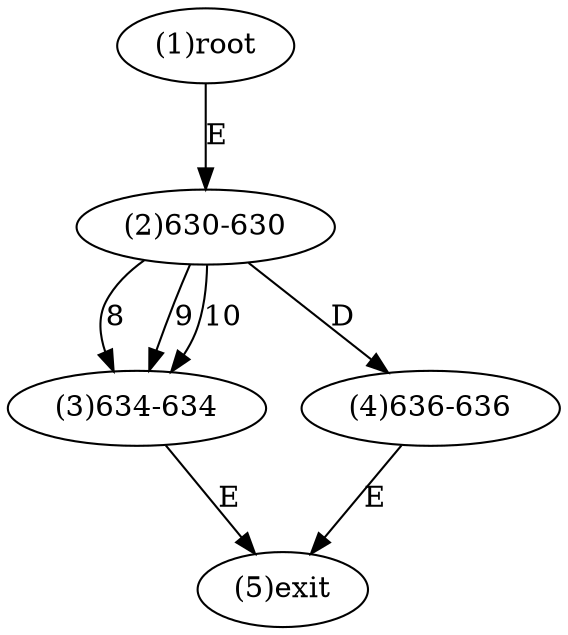 digraph "" { 
1[ label="(1)root"];
2[ label="(2)630-630"];
3[ label="(3)634-634"];
4[ label="(4)636-636"];
5[ label="(5)exit"];
1->2[ label="E"];
2->3[ label="8"];
2->3[ label="9"];
2->3[ label="10"];
2->4[ label="D"];
3->5[ label="E"];
4->5[ label="E"];
}